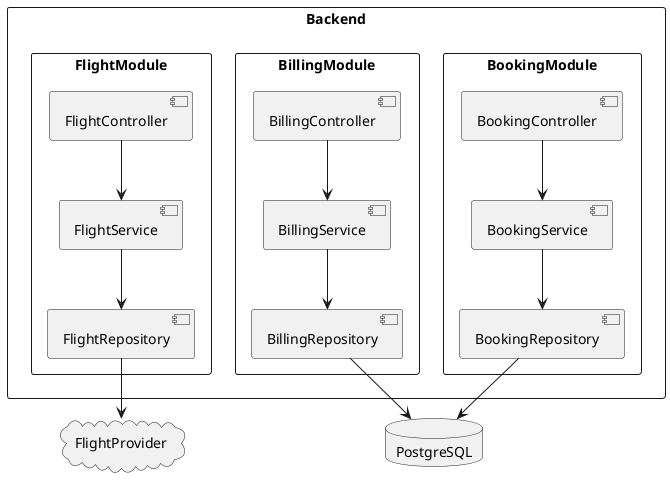 @startuml



rectangle Backend {
    rectangle FlightModule{
        [FlightController]
        [FlightService]
        [FlightRepository]
    }
    rectangle BillingModule{
        [BillingController]
        [BillingService]
        [BillingRepository]
    }
    rectangle BookingModule{
        [BookingController]
        [BookingService]
        [BookingRepository]
    }
    
    
}

database PostgreSQL
cloud FlightProvider

FlightController --> FlightService
FlightService --> FlightRepository
FlightRepository --> FlightProvider

BillingController --> BillingService
BillingService --> BillingRepository
BillingRepository --> PostgreSQL

BookingController --> BookingService
BookingService --> BookingRepository
BookingRepository --> PostgreSQL


    



@enduml